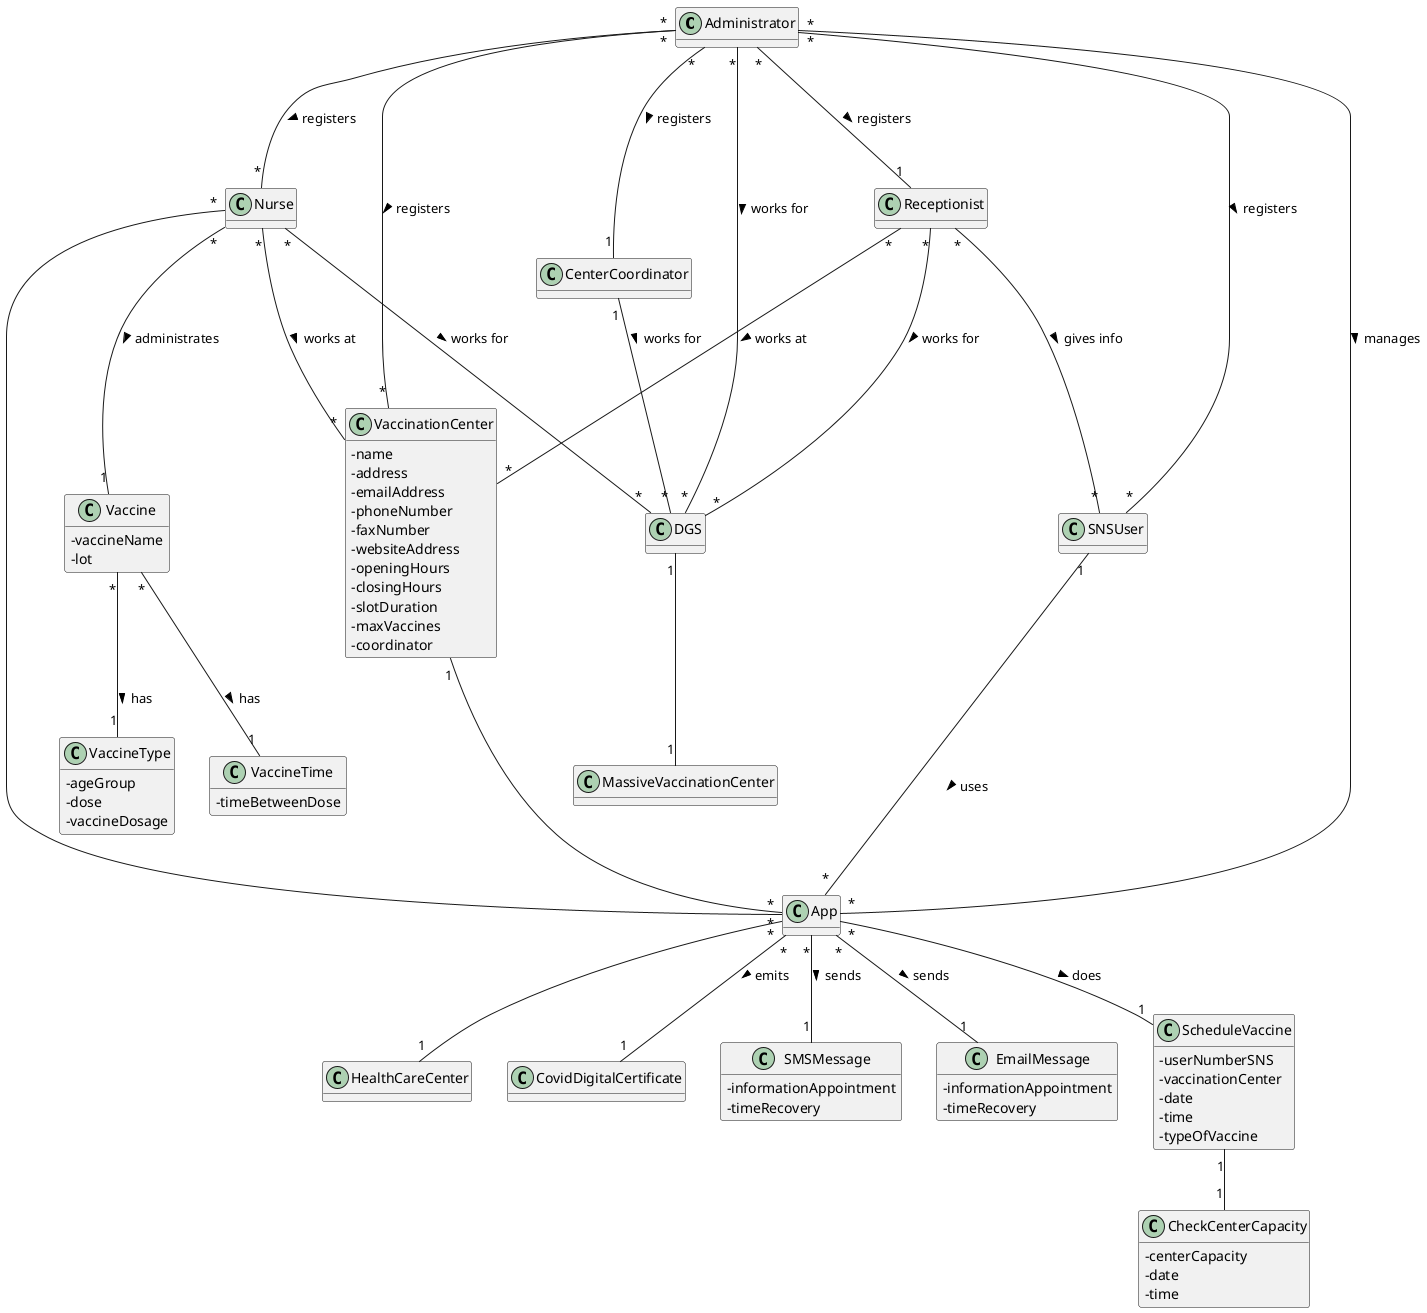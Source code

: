 @startuml
skinparam classAttributeIconSize 0
hide methods

class Administrator{
}

class Nurse{
}

class SNSUser{
}

class Receptionist{
}

class CenterCoordinator{
}

class HealthCareCenter {
}

class DGS {
}

class MassiveVaccinationCenter {
}

class CovidDigitalCertificate {
}

class App{
}

class SMSMessage {
- informationAppointment
- timeRecovery
}

class EmailMessage {
- informationAppointment
- timeRecovery
}

class Vaccine {
- vaccineName
- lot
}

class VaccineType {
- ageGroup
- dose
- vaccineDosage
}

class VaccineTime {
- timeBetweenDose
}

class CheckCenterCapacity {
- centerCapacity
- date
- time
}

class ScheduleVaccine {
- userNumberSNS
- vaccinationCenter
- date
- time
- typeOfVaccine
}

class VaccinationCenter {
  - name
  - address
  - emailAddress
  - phoneNumber
  - faxNumber
  - websiteAddress
  - openingHours
  - closingHours
  - slotDuration
  - maxVaccines
  - coordinator
}

Administrator "*"---"*" Nurse : registers >
Administrator "*"---"1" CenterCoordinator : registers >
Administrator "*"---"1" Receptionist : registers >
Administrator "*"---"*" SNSUser : registers >
Administrator "*"---"*" VaccinationCenter : registers >
Administrator "*"---"*" App : manages >
Administrator "*"---"*" DGS : works for >
SNSUser "1"---"*" App : uses >
VaccinationCenter "1"---"*" App
Nurse "*"---"*" App
Nurse "*"---"*" DGS : works for >
Nurse "*"---"1" Vaccine : administrates >
Nurse "*"---"*" VaccinationCenter : works at >
Receptionist "*"---"*" SNSUser : gives info >
Receptionist "*"---"*" VaccinationCenter : works at >
Receptionist "*"---"*" DGS : works for >
CenterCoordinator "1"--"*" DGS : works for >
DGS "1"--"1" MassiveVaccinationCenter
Vaccine "*"--"1" VaccineType : has >
Vaccine "*"--"1" VaccineTime : has >
App "*"--"1" ScheduleVaccine : does >
App "*"--"1" SMSMessage : sends >
App "*"--"1" HealthCareCenter
App "*"--"1" CovidDigitalCertificate : emits >
App "*"--"1" EmailMessage : sends >
ScheduleVaccine "1"--"1" CheckCenterCapacity



@endum
